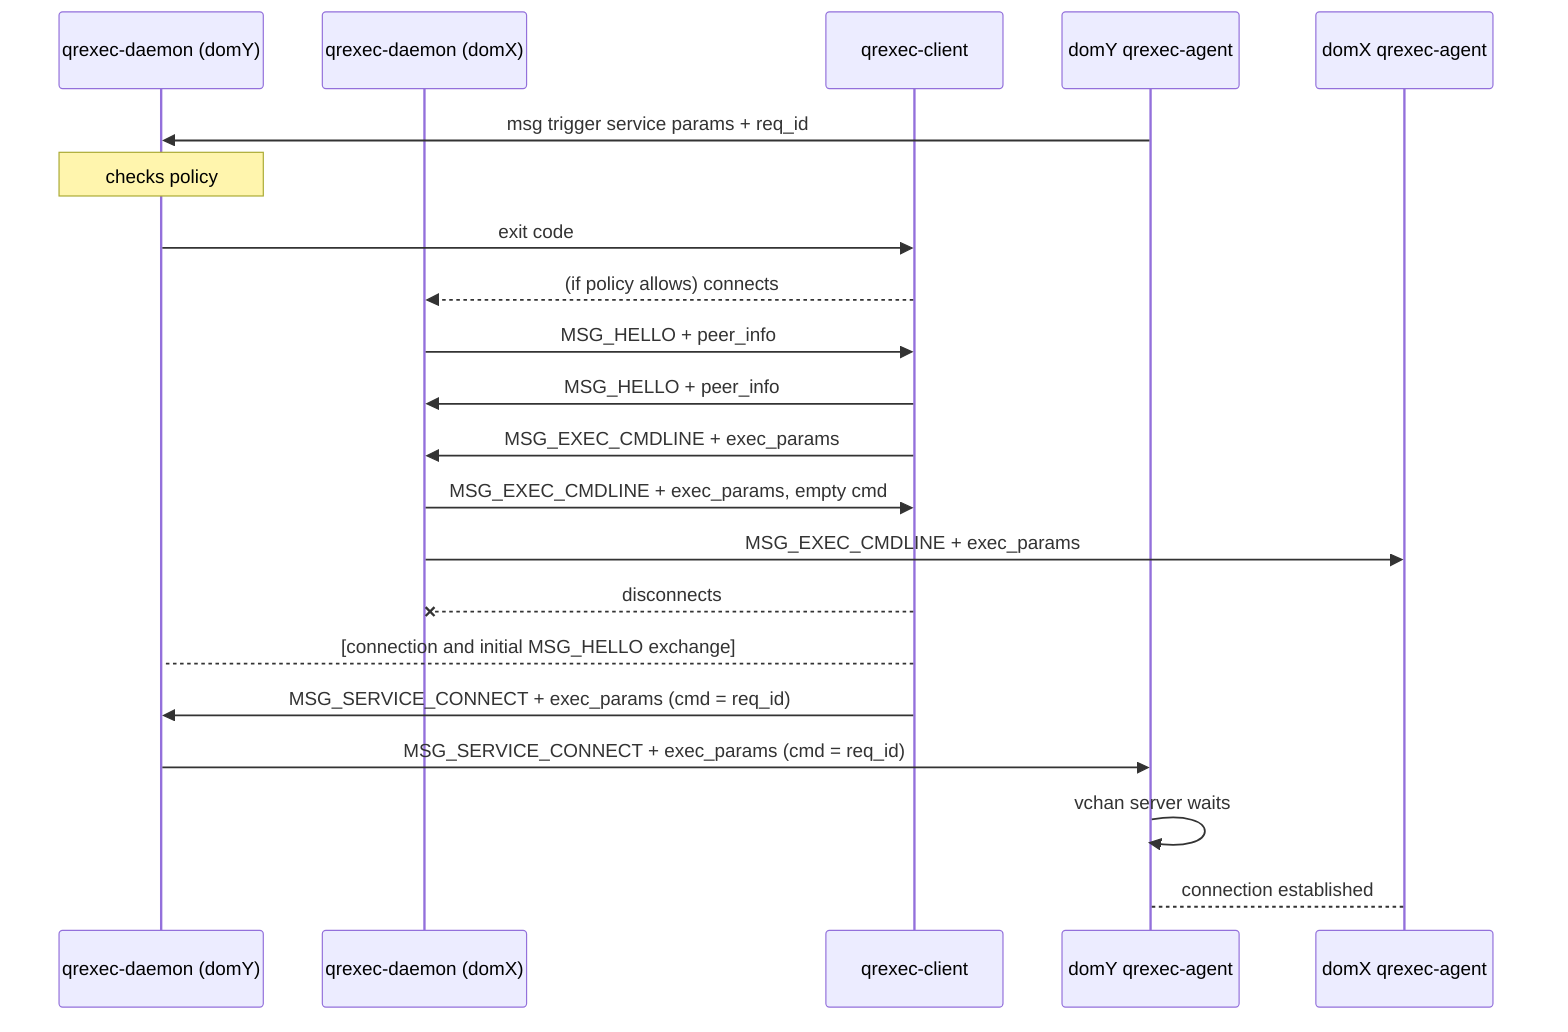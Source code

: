 sequenceDiagram
participant yd as qrexec-daemon (domY)
participant xd as qrexec-daemon (domX)
participant 0c as qrexec-client
participant ya as domY qrexec-agent
participant xa as domX qrexec-agent
# qrexec-client-vm invoked, qrexec-agent generates req_id
ya ->> yd: msg trigger service params + req_id
Note over yd: checks policy
yd ->> 0c: exit code
0c -->> xd: (if policy allows) connects
xd ->> 0c: MSG_HELLO + peer_info
0c ->> xd: MSG_HELLO + peer_info
0c ->> xd: MSG_EXEC_CMDLINE + exec_params
xd ->> 0c: MSG_EXEC_CMDLINE + exec_params, empty cmd
xd ->> xa: MSG_EXEC_CMDLINE + exec_params
0c --x xd: disconnects
0c --> yd: [connection and initial MSG_HELLO exchange]
0c ->> yd: MSG_SERVICE_CONNECT + exec_params (cmd = req_id)
yd ->> ya: MSG_SERVICE_CONNECT + exec_params (cmd = req_id)
ya ->> ya: vchan server waits
xa --> ya: connection established
# qrexec-agent now plays role of qrexec-client in dom0-based example (see above)